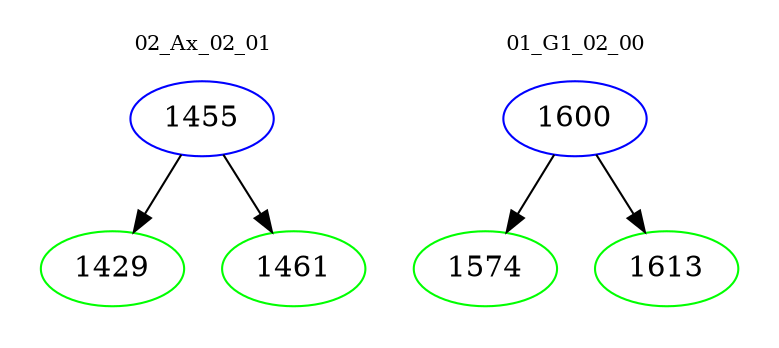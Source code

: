 digraph{
subgraph cluster_0 {
color = white
label = "02_Ax_02_01";
fontsize=10;
T0_1455 [label="1455", color="blue"]
T0_1455 -> T0_1429 [color="black"]
T0_1429 [label="1429", color="green"]
T0_1455 -> T0_1461 [color="black"]
T0_1461 [label="1461", color="green"]
}
subgraph cluster_1 {
color = white
label = "01_G1_02_00";
fontsize=10;
T1_1600 [label="1600", color="blue"]
T1_1600 -> T1_1574 [color="black"]
T1_1574 [label="1574", color="green"]
T1_1600 -> T1_1613 [color="black"]
T1_1613 [label="1613", color="green"]
}
}
